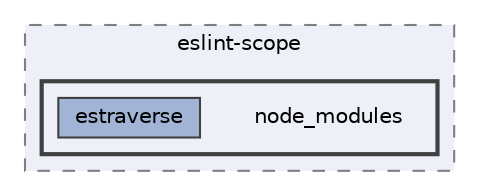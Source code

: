 digraph "pkiclassroomrescheduler/src/main/frontend/node_modules/eslint-scope/node_modules"
{
 // LATEX_PDF_SIZE
  bgcolor="transparent";
  edge [fontname=Helvetica,fontsize=10,labelfontname=Helvetica,labelfontsize=10];
  node [fontname=Helvetica,fontsize=10,shape=box,height=0.2,width=0.4];
  compound=true
  subgraph clusterdir_0cb27836fae1af75d5c581f7b6240010 {
    graph [ bgcolor="#edf0f7", pencolor="grey50", label="eslint-scope", fontname=Helvetica,fontsize=10 style="filled,dashed", URL="dir_0cb27836fae1af75d5c581f7b6240010.html",tooltip=""]
  subgraph clusterdir_9d071a77293df92bf6ce29f8def1c010 {
    graph [ bgcolor="#edf0f7", pencolor="grey25", label="", fontname=Helvetica,fontsize=10 style="filled,bold", URL="dir_9d071a77293df92bf6ce29f8def1c010.html",tooltip=""]
    dir_9d071a77293df92bf6ce29f8def1c010 [shape=plaintext, label="node_modules"];
  dir_a186bd7fa23654d4d645512a41891b8d [label="estraverse", fillcolor="#a2b4d6", color="grey25", style="filled", URL="dir_a186bd7fa23654d4d645512a41891b8d.html",tooltip=""];
  }
  }
}
